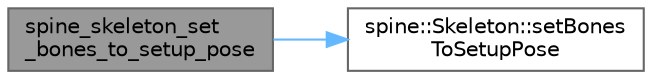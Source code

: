 digraph "spine_skeleton_set_bones_to_setup_pose"
{
 // LATEX_PDF_SIZE
  bgcolor="transparent";
  edge [fontname=Helvetica,fontsize=10,labelfontname=Helvetica,labelfontsize=10];
  node [fontname=Helvetica,fontsize=10,shape=box,height=0.2,width=0.4];
  rankdir="LR";
  Node1 [id="Node000001",label="spine_skeleton_set\l_bones_to_setup_pose",height=0.2,width=0.4,color="gray40", fillcolor="grey60", style="filled", fontcolor="black",tooltip=" "];
  Node1 -> Node2 [id="edge1_Node000001_Node000002",color="steelblue1",style="solid",tooltip=" "];
  Node2 [id="Node000002",label="spine::Skeleton::setBones\lToSetupPose",height=0.2,width=0.4,color="grey40", fillcolor="white", style="filled",URL="$classspine_1_1_skeleton.html#a36596579536e260c2feda58e3e62acfa",tooltip="Sets the bones and constraints to their setup pose values."];
}
